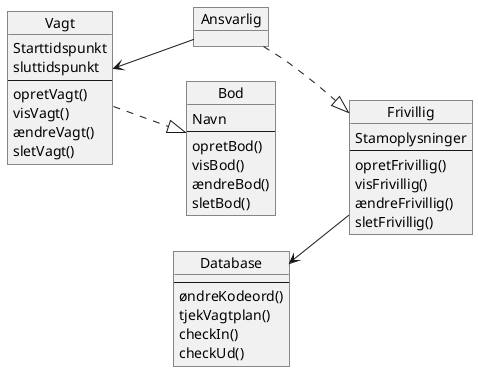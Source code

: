 @startuml
'https://plantuml.com/object-diagram
left to right direction

object Frivillig {
Stamoplysninger
--
opretFrivillig()
visFrivillig()
ændreFrivillig()
sletFrivillig()

}

object Ansvarlig {

}

object Vagt {
Starttidspunkt
sluttidspunkt
--
opretVagt()
visVagt()
ændreVagt()
sletVagt()

}

object Bod {
Navn
--
opretBod()
visBod()
ændreBod()
sletBod()

}

object Database {
--
øndreKodeord()
tjekVagtplan()
checkIn()
checkUd()
}

Vagt <-- Ansvarlig
Database <-- Frivillig
Ansvarlig ..|> Frivillig
Vagt ..|> Bod

/'map CapitalCity {
 UK *-> Frivillig
 USA *--> Ansvarlig
 Germany *---> Vagt
} '/

/'NewYork --> CapitalCity::Bod '/

@enduml